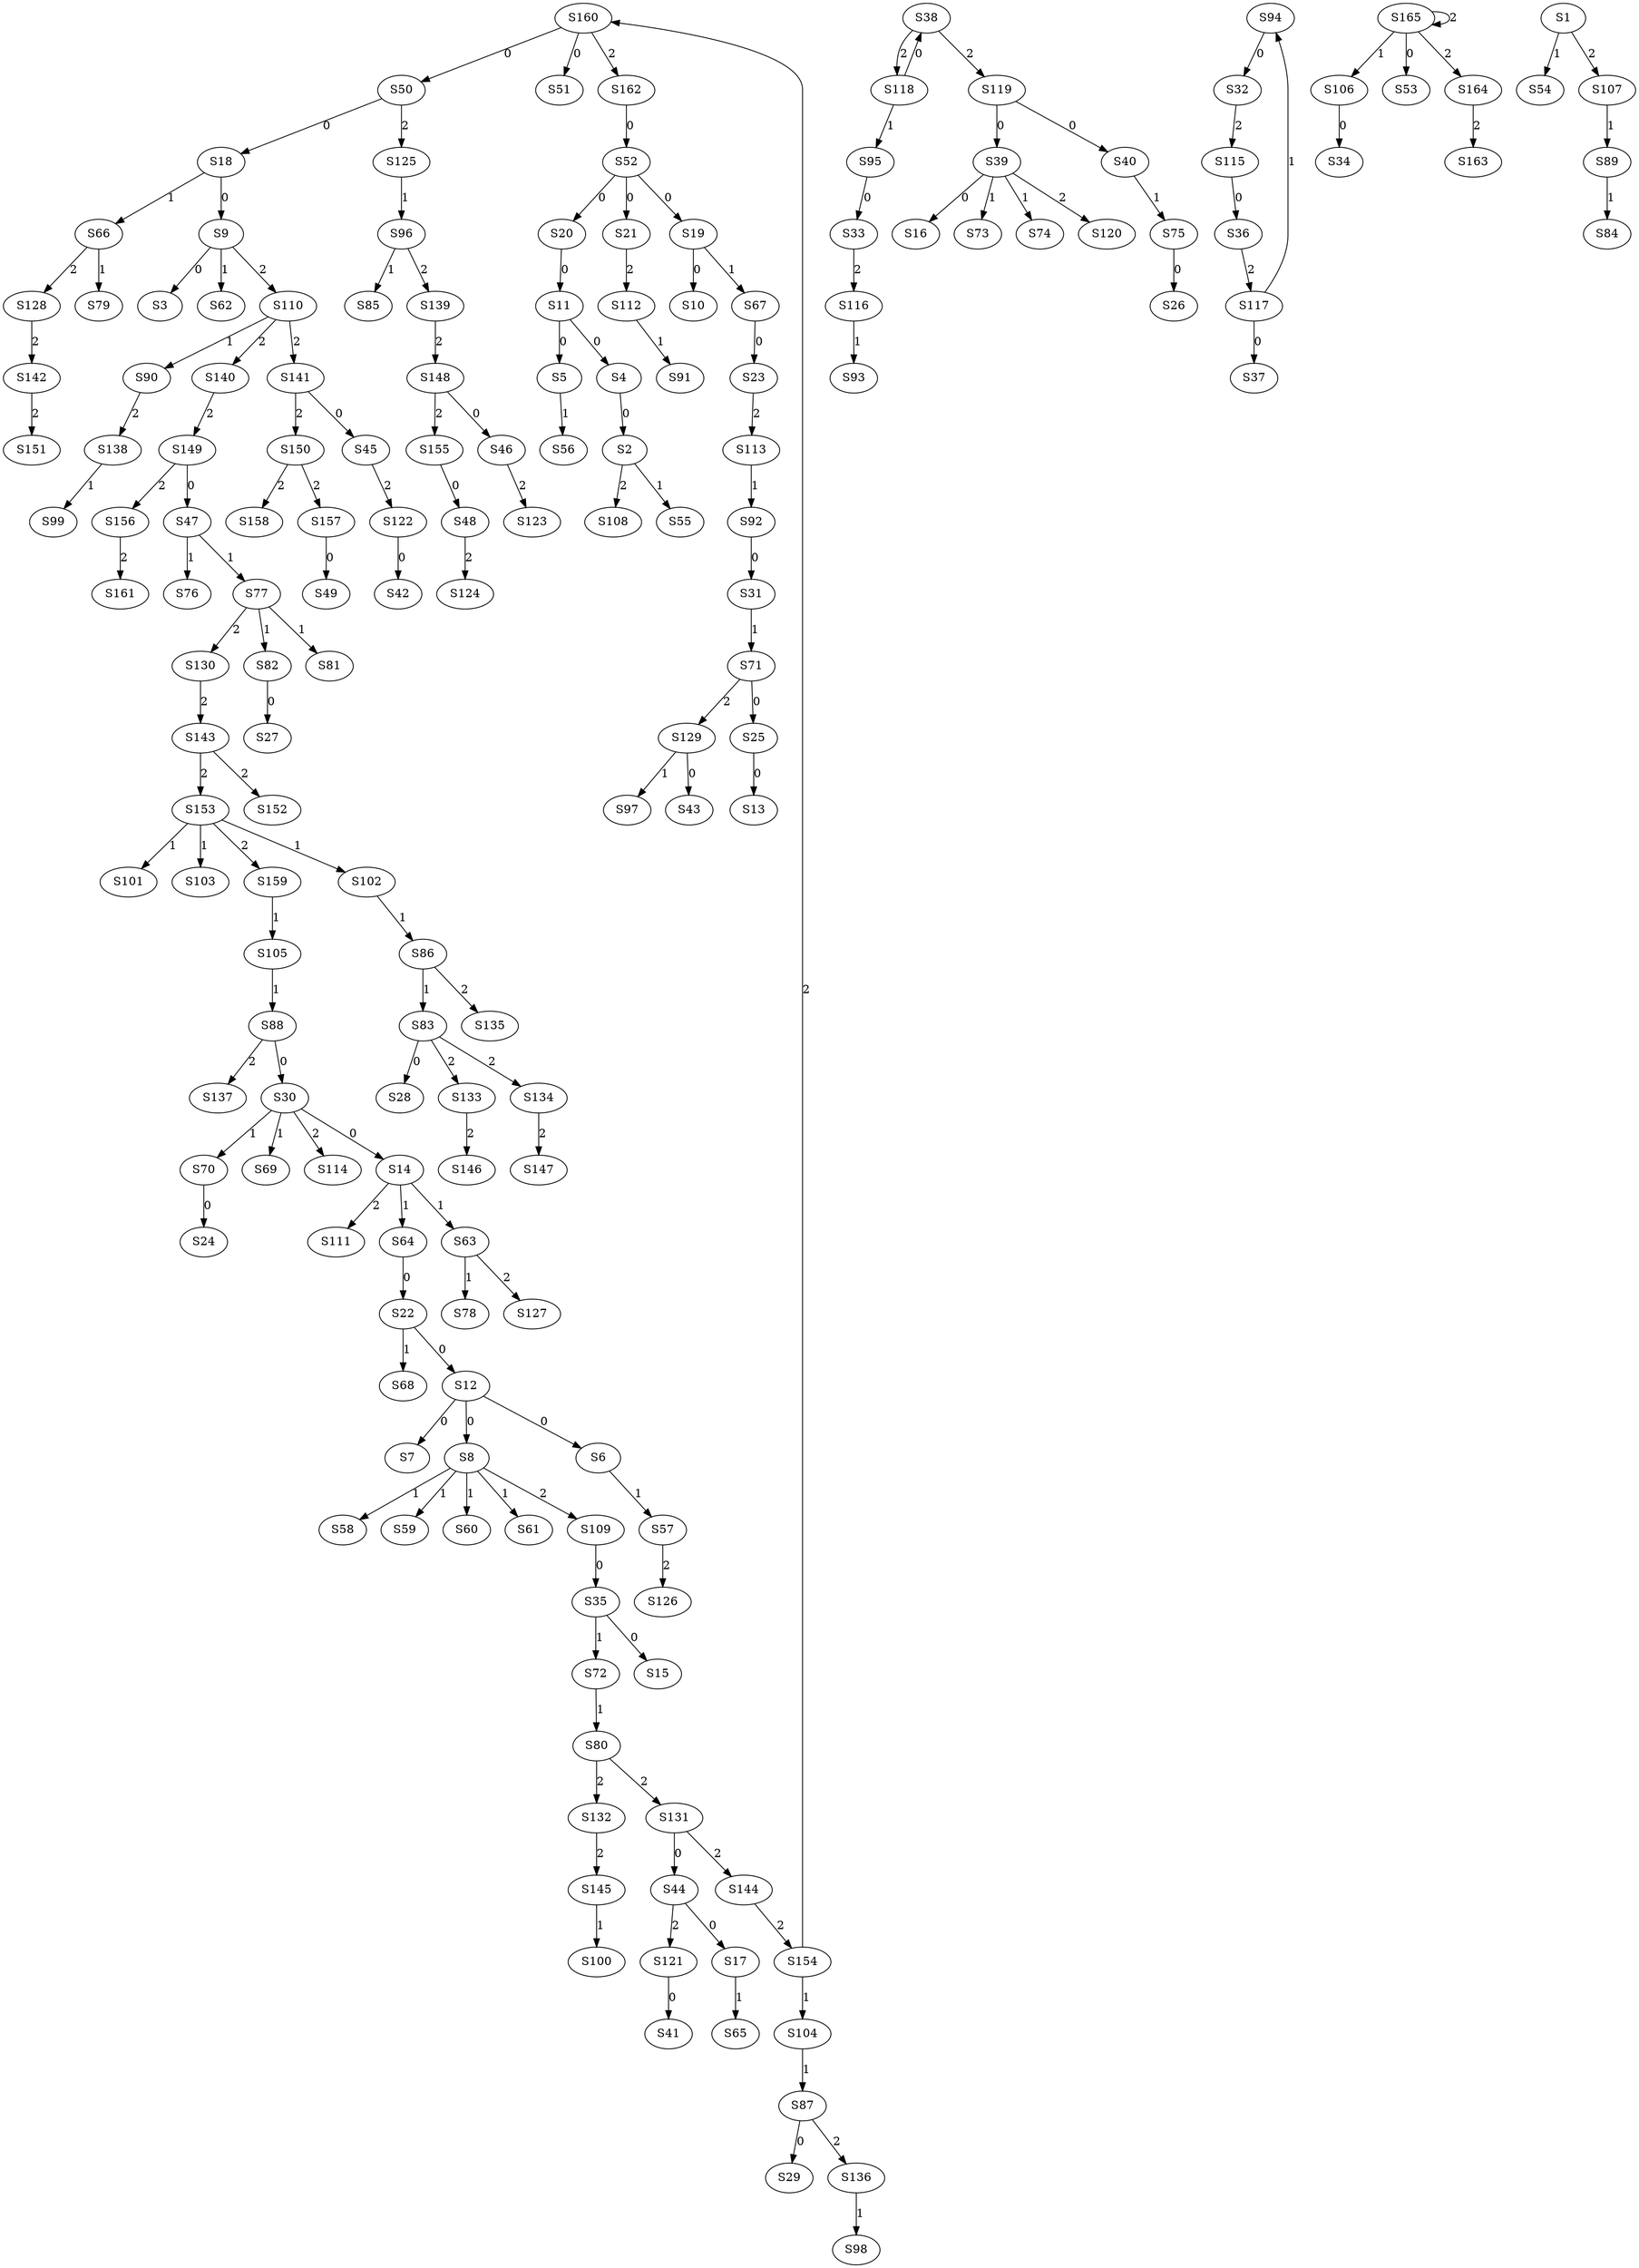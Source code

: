 strict digraph {
	S4 -> S2 [ label = 0 ];
	S9 -> S3 [ label = 0 ];
	S11 -> S4 [ label = 0 ];
	S11 -> S5 [ label = 0 ];
	S12 -> S6 [ label = 0 ];
	S12 -> S7 [ label = 0 ];
	S12 -> S8 [ label = 0 ];
	S18 -> S9 [ label = 0 ];
	S19 -> S10 [ label = 0 ];
	S20 -> S11 [ label = 0 ];
	S22 -> S12 [ label = 0 ];
	S25 -> S13 [ label = 0 ];
	S30 -> S14 [ label = 0 ];
	S35 -> S15 [ label = 0 ];
	S39 -> S16 [ label = 0 ];
	S44 -> S17 [ label = 0 ];
	S50 -> S18 [ label = 0 ];
	S52 -> S19 [ label = 0 ];
	S52 -> S20 [ label = 0 ];
	S52 -> S21 [ label = 0 ];
	S64 -> S22 [ label = 0 ];
	S67 -> S23 [ label = 0 ];
	S70 -> S24 [ label = 0 ];
	S71 -> S25 [ label = 0 ];
	S75 -> S26 [ label = 0 ];
	S82 -> S27 [ label = 0 ];
	S83 -> S28 [ label = 0 ];
	S87 -> S29 [ label = 0 ];
	S88 -> S30 [ label = 0 ];
	S92 -> S31 [ label = 0 ];
	S94 -> S32 [ label = 0 ];
	S95 -> S33 [ label = 0 ];
	S106 -> S34 [ label = 0 ];
	S109 -> S35 [ label = 0 ];
	S115 -> S36 [ label = 0 ];
	S117 -> S37 [ label = 0 ];
	S118 -> S38 [ label = 0 ];
	S119 -> S39 [ label = 0 ];
	S119 -> S40 [ label = 0 ];
	S121 -> S41 [ label = 0 ];
	S122 -> S42 [ label = 0 ];
	S129 -> S43 [ label = 0 ];
	S131 -> S44 [ label = 0 ];
	S141 -> S45 [ label = 0 ];
	S148 -> S46 [ label = 0 ];
	S149 -> S47 [ label = 0 ];
	S155 -> S48 [ label = 0 ];
	S157 -> S49 [ label = 0 ];
	S160 -> S50 [ label = 0 ];
	S160 -> S51 [ label = 0 ];
	S162 -> S52 [ label = 0 ];
	S165 -> S53 [ label = 0 ];
	S1 -> S54 [ label = 1 ];
	S2 -> S55 [ label = 1 ];
	S5 -> S56 [ label = 1 ];
	S6 -> S57 [ label = 1 ];
	S8 -> S58 [ label = 1 ];
	S8 -> S59 [ label = 1 ];
	S8 -> S60 [ label = 1 ];
	S8 -> S61 [ label = 1 ];
	S9 -> S62 [ label = 1 ];
	S14 -> S63 [ label = 1 ];
	S14 -> S64 [ label = 1 ];
	S17 -> S65 [ label = 1 ];
	S18 -> S66 [ label = 1 ];
	S19 -> S67 [ label = 1 ];
	S22 -> S68 [ label = 1 ];
	S30 -> S69 [ label = 1 ];
	S30 -> S70 [ label = 1 ];
	S31 -> S71 [ label = 1 ];
	S35 -> S72 [ label = 1 ];
	S39 -> S73 [ label = 1 ];
	S39 -> S74 [ label = 1 ];
	S40 -> S75 [ label = 1 ];
	S47 -> S76 [ label = 1 ];
	S47 -> S77 [ label = 1 ];
	S63 -> S78 [ label = 1 ];
	S66 -> S79 [ label = 1 ];
	S72 -> S80 [ label = 1 ];
	S77 -> S81 [ label = 1 ];
	S77 -> S82 [ label = 1 ];
	S86 -> S83 [ label = 1 ];
	S89 -> S84 [ label = 1 ];
	S96 -> S85 [ label = 1 ];
	S102 -> S86 [ label = 1 ];
	S104 -> S87 [ label = 1 ];
	S105 -> S88 [ label = 1 ];
	S107 -> S89 [ label = 1 ];
	S110 -> S90 [ label = 1 ];
	S112 -> S91 [ label = 1 ];
	S113 -> S92 [ label = 1 ];
	S116 -> S93 [ label = 1 ];
	S117 -> S94 [ label = 1 ];
	S118 -> S95 [ label = 1 ];
	S125 -> S96 [ label = 1 ];
	S129 -> S97 [ label = 1 ];
	S136 -> S98 [ label = 1 ];
	S138 -> S99 [ label = 1 ];
	S145 -> S100 [ label = 1 ];
	S153 -> S101 [ label = 1 ];
	S153 -> S102 [ label = 1 ];
	S153 -> S103 [ label = 1 ];
	S154 -> S104 [ label = 1 ];
	S159 -> S105 [ label = 1 ];
	S165 -> S106 [ label = 1 ];
	S1 -> S107 [ label = 2 ];
	S2 -> S108 [ label = 2 ];
	S8 -> S109 [ label = 2 ];
	S9 -> S110 [ label = 2 ];
	S14 -> S111 [ label = 2 ];
	S21 -> S112 [ label = 2 ];
	S23 -> S113 [ label = 2 ];
	S30 -> S114 [ label = 2 ];
	S32 -> S115 [ label = 2 ];
	S33 -> S116 [ label = 2 ];
	S36 -> S117 [ label = 2 ];
	S38 -> S118 [ label = 2 ];
	S38 -> S119 [ label = 2 ];
	S39 -> S120 [ label = 2 ];
	S44 -> S121 [ label = 2 ];
	S45 -> S122 [ label = 2 ];
	S46 -> S123 [ label = 2 ];
	S48 -> S124 [ label = 2 ];
	S50 -> S125 [ label = 2 ];
	S57 -> S126 [ label = 2 ];
	S63 -> S127 [ label = 2 ];
	S66 -> S128 [ label = 2 ];
	S71 -> S129 [ label = 2 ];
	S77 -> S130 [ label = 2 ];
	S80 -> S131 [ label = 2 ];
	S80 -> S132 [ label = 2 ];
	S83 -> S133 [ label = 2 ];
	S83 -> S134 [ label = 2 ];
	S86 -> S135 [ label = 2 ];
	S87 -> S136 [ label = 2 ];
	S88 -> S137 [ label = 2 ];
	S90 -> S138 [ label = 2 ];
	S96 -> S139 [ label = 2 ];
	S110 -> S140 [ label = 2 ];
	S110 -> S141 [ label = 2 ];
	S128 -> S142 [ label = 2 ];
	S130 -> S143 [ label = 2 ];
	S131 -> S144 [ label = 2 ];
	S132 -> S145 [ label = 2 ];
	S133 -> S146 [ label = 2 ];
	S134 -> S147 [ label = 2 ];
	S139 -> S148 [ label = 2 ];
	S140 -> S149 [ label = 2 ];
	S141 -> S150 [ label = 2 ];
	S142 -> S151 [ label = 2 ];
	S143 -> S152 [ label = 2 ];
	S143 -> S153 [ label = 2 ];
	S144 -> S154 [ label = 2 ];
	S148 -> S155 [ label = 2 ];
	S149 -> S156 [ label = 2 ];
	S150 -> S157 [ label = 2 ];
	S150 -> S158 [ label = 2 ];
	S153 -> S159 [ label = 2 ];
	S154 -> S160 [ label = 2 ];
	S156 -> S161 [ label = 2 ];
	S160 -> S162 [ label = 2 ];
	S164 -> S163 [ label = 2 ];
	S165 -> S164 [ label = 2 ];
	S165 -> S165 [ label = 2 ];
}